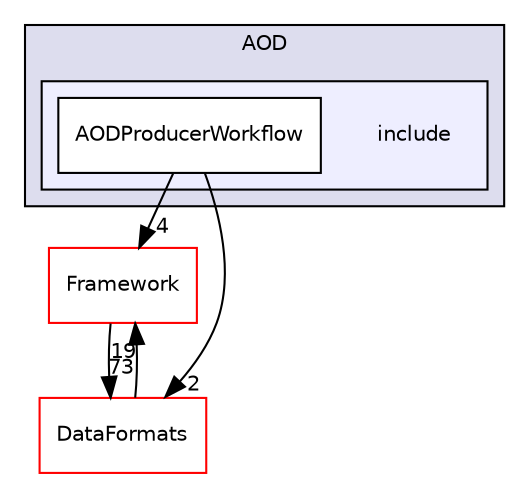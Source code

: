 digraph "/home/travis/build/AliceO2Group/AliceO2/Detectors/AOD/include" {
  bgcolor=transparent;
  compound=true
  node [ fontsize="10", fontname="Helvetica"];
  edge [ labelfontsize="10", labelfontname="Helvetica"];
  subgraph clusterdir_4bc9293565017e583d6e787c95b29081 {
    graph [ bgcolor="#ddddee", pencolor="black", label="AOD" fontname="Helvetica", fontsize="10", URL="dir_4bc9293565017e583d6e787c95b29081.html"]
  subgraph clusterdir_2a799a2546bc995f3a3d129cb656175c {
    graph [ bgcolor="#eeeeff", pencolor="black", label="" URL="dir_2a799a2546bc995f3a3d129cb656175c.html"];
    dir_2a799a2546bc995f3a3d129cb656175c [shape=plaintext label="include"];
    dir_46b13cdc4f39b7db41c4c31968dc7660 [shape=box label="AODProducerWorkflow" color="black" fillcolor="white" style="filled" URL="dir_46b13cdc4f39b7db41c4c31968dc7660.html"];
  }
  }
  dir_bcbb2cf9a3d3d83e5515c82071a07177 [shape=box label="Framework" color="red" URL="dir_bcbb2cf9a3d3d83e5515c82071a07177.html"];
  dir_2171f7ec022c5423887b07c69b2f5b48 [shape=box label="DataFormats" color="red" URL="dir_2171f7ec022c5423887b07c69b2f5b48.html"];
  dir_46b13cdc4f39b7db41c4c31968dc7660->dir_bcbb2cf9a3d3d83e5515c82071a07177 [headlabel="4", labeldistance=1.5 headhref="dir_000291_000063.html"];
  dir_46b13cdc4f39b7db41c4c31968dc7660->dir_2171f7ec022c5423887b07c69b2f5b48 [headlabel="2", labeldistance=1.5 headhref="dir_000291_000090.html"];
  dir_bcbb2cf9a3d3d83e5515c82071a07177->dir_2171f7ec022c5423887b07c69b2f5b48 [headlabel="73", labeldistance=1.5 headhref="dir_000063_000090.html"];
  dir_2171f7ec022c5423887b07c69b2f5b48->dir_bcbb2cf9a3d3d83e5515c82071a07177 [headlabel="19", labeldistance=1.5 headhref="dir_000090_000063.html"];
}
